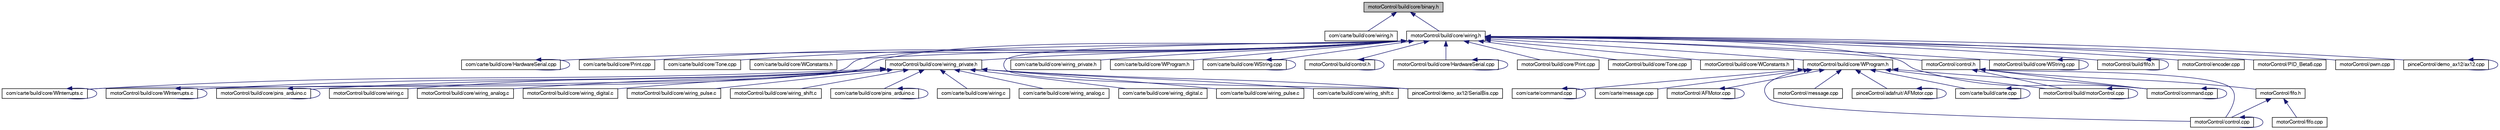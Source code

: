 digraph G
{
  edge [fontname="FreeSans",fontsize="10",labelfontname="FreeSans",labelfontsize="10"];
  node [fontname="FreeSans",fontsize="10",shape=record];
  Node1 [label="motorControl/build/core/binary.h",height=0.2,width=0.4,color="black", fillcolor="grey75", style="filled" fontcolor="black"];
  Node1 -> Node2 [dir=back,color="midnightblue",fontsize="10",style="solid",fontname="FreeSans"];
  Node2 [label="com/carte/build/core/wiring.h",height=0.2,width=0.4,color="black", fillcolor="white", style="filled",URL="$com_2carte_2build_2core_2wiring_8h.html"];
  Node1 -> Node3 [dir=back,color="midnightblue",fontsize="10",style="solid",fontname="FreeSans"];
  Node3 [label="motorControl/build/core/wiring.h",height=0.2,width=0.4,color="black", fillcolor="white", style="filled",URL="$motor_control_2build_2core_2wiring_8h.html"];
  Node3 -> Node4 [dir=back,color="midnightblue",fontsize="10",style="solid",fontname="FreeSans"];
  Node4 [label="com/carte/build/core/HardwareSerial.cpp",height=0.2,width=0.4,color="black", fillcolor="white", style="filled",URL="$com_2carte_2build_2core_2_hardware_serial_8cpp.html"];
  Node4 -> Node4 [dir=back,color="midnightblue",fontsize="10",style="solid",fontname="FreeSans"];
  Node3 -> Node5 [dir=back,color="midnightblue",fontsize="10",style="solid",fontname="FreeSans"];
  Node5 [label="com/carte/build/core/Print.cpp",height=0.2,width=0.4,color="black", fillcolor="white", style="filled",URL="$com_2carte_2build_2core_2_print_8cpp.html"];
  Node3 -> Node6 [dir=back,color="midnightblue",fontsize="10",style="solid",fontname="FreeSans"];
  Node6 [label="com/carte/build/core/Tone.cpp",height=0.2,width=0.4,color="black", fillcolor="white", style="filled",URL="$com_2carte_2build_2core_2_tone_8cpp.html"];
  Node3 -> Node7 [dir=back,color="midnightblue",fontsize="10",style="solid",fontname="FreeSans"];
  Node7 [label="com/carte/build/core/WConstants.h",height=0.2,width=0.4,color="black", fillcolor="white", style="filled",URL="$com_2carte_2build_2core_2_w_constants_8h.html"];
  Node3 -> Node8 [dir=back,color="midnightblue",fontsize="10",style="solid",fontname="FreeSans"];
  Node8 [label="com/carte/build/core/WInterrupts.c",height=0.2,width=0.4,color="black", fillcolor="white", style="filled",URL="$com_2carte_2build_2core_2_w_interrupts_8c.html"];
  Node8 -> Node8 [dir=back,color="midnightblue",fontsize="10",style="solid",fontname="FreeSans"];
  Node3 -> Node9 [dir=back,color="midnightblue",fontsize="10",style="solid",fontname="FreeSans"];
  Node9 [label="com/carte/build/core/wiring_private.h",height=0.2,width=0.4,color="black", fillcolor="white", style="filled",URL="$com_2carte_2build_2core_2wiring__private_8h.html"];
  Node3 -> Node10 [dir=back,color="midnightblue",fontsize="10",style="solid",fontname="FreeSans"];
  Node10 [label="com/carte/build/core/WProgram.h",height=0.2,width=0.4,color="black", fillcolor="white", style="filled",URL="$com_2carte_2build_2core_2_w_program_8h.html"];
  Node3 -> Node11 [dir=back,color="midnightblue",fontsize="10",style="solid",fontname="FreeSans"];
  Node11 [label="com/carte/build/core/WString.cpp",height=0.2,width=0.4,color="black", fillcolor="white", style="filled",URL="$com_2carte_2build_2core_2_w_string_8cpp.html"];
  Node11 -> Node11 [dir=back,color="midnightblue",fontsize="10",style="solid",fontname="FreeSans"];
  Node3 -> Node12 [dir=back,color="midnightblue",fontsize="10",style="solid",fontname="FreeSans"];
  Node12 [label="motorControl/build/control.h",height=0.2,width=0.4,color="black", fillcolor="white", style="filled",URL="$build_2control_8h.html"];
  Node12 -> Node12 [dir=back,color="midnightblue",fontsize="10",style="solid",fontname="FreeSans"];
  Node3 -> Node13 [dir=back,color="midnightblue",fontsize="10",style="solid",fontname="FreeSans"];
  Node13 [label="motorControl/build/core/HardwareSerial.cpp",height=0.2,width=0.4,color="black", fillcolor="white", style="filled",URL="$motor_control_2build_2core_2_hardware_serial_8cpp.html"];
  Node13 -> Node13 [dir=back,color="midnightblue",fontsize="10",style="solid",fontname="FreeSans"];
  Node3 -> Node14 [dir=back,color="midnightblue",fontsize="10",style="solid",fontname="FreeSans"];
  Node14 [label="motorControl/build/core/Print.cpp",height=0.2,width=0.4,color="black", fillcolor="white", style="filled",URL="$motor_control_2build_2core_2_print_8cpp.html"];
  Node3 -> Node15 [dir=back,color="midnightblue",fontsize="10",style="solid",fontname="FreeSans"];
  Node15 [label="motorControl/build/core/Tone.cpp",height=0.2,width=0.4,color="black", fillcolor="white", style="filled",URL="$motor_control_2build_2core_2_tone_8cpp.html"];
  Node3 -> Node16 [dir=back,color="midnightblue",fontsize="10",style="solid",fontname="FreeSans"];
  Node16 [label="motorControl/build/core/WConstants.h",height=0.2,width=0.4,color="black", fillcolor="white", style="filled",URL="$motor_control_2build_2core_2_w_constants_8h.html"];
  Node3 -> Node17 [dir=back,color="midnightblue",fontsize="10",style="solid",fontname="FreeSans"];
  Node17 [label="motorControl/build/core/WInterrupts.c",height=0.2,width=0.4,color="black", fillcolor="white", style="filled",URL="$motor_control_2build_2core_2_w_interrupts_8c.html"];
  Node17 -> Node17 [dir=back,color="midnightblue",fontsize="10",style="solid",fontname="FreeSans"];
  Node3 -> Node18 [dir=back,color="midnightblue",fontsize="10",style="solid",fontname="FreeSans"];
  Node18 [label="motorControl/build/core/wiring_private.h",height=0.2,width=0.4,color="black", fillcolor="white", style="filled",URL="$motor_control_2build_2core_2wiring__private_8h.html"];
  Node18 -> Node19 [dir=back,color="midnightblue",fontsize="10",style="solid",fontname="FreeSans"];
  Node19 [label="com/carte/build/core/pins_arduino.c",height=0.2,width=0.4,color="black", fillcolor="white", style="filled",URL="$com_2carte_2build_2core_2pins__arduino_8c.html"];
  Node19 -> Node19 [dir=back,color="midnightblue",fontsize="10",style="solid",fontname="FreeSans"];
  Node18 -> Node8 [dir=back,color="midnightblue",fontsize="10",style="solid",fontname="FreeSans"];
  Node18 -> Node20 [dir=back,color="midnightblue",fontsize="10",style="solid",fontname="FreeSans"];
  Node20 [label="com/carte/build/core/wiring.c",height=0.2,width=0.4,color="black", fillcolor="white", style="filled",URL="$com_2carte_2build_2core_2wiring_8c.html"];
  Node18 -> Node21 [dir=back,color="midnightblue",fontsize="10",style="solid",fontname="FreeSans"];
  Node21 [label="com/carte/build/core/wiring_analog.c",height=0.2,width=0.4,color="black", fillcolor="white", style="filled",URL="$com_2carte_2build_2core_2wiring__analog_8c.html"];
  Node18 -> Node22 [dir=back,color="midnightblue",fontsize="10",style="solid",fontname="FreeSans"];
  Node22 [label="com/carte/build/core/wiring_digital.c",height=0.2,width=0.4,color="black", fillcolor="white", style="filled",URL="$com_2carte_2build_2core_2wiring__digital_8c.html"];
  Node18 -> Node23 [dir=back,color="midnightblue",fontsize="10",style="solid",fontname="FreeSans"];
  Node23 [label="com/carte/build/core/wiring_pulse.c",height=0.2,width=0.4,color="black", fillcolor="white", style="filled",URL="$com_2carte_2build_2core_2wiring__pulse_8c.html"];
  Node18 -> Node24 [dir=back,color="midnightblue",fontsize="10",style="solid",fontname="FreeSans"];
  Node24 [label="com/carte/build/core/wiring_shift.c",height=0.2,width=0.4,color="black", fillcolor="white", style="filled",URL="$com_2carte_2build_2core_2wiring__shift_8c.html"];
  Node18 -> Node25 [dir=back,color="midnightblue",fontsize="10",style="solid",fontname="FreeSans"];
  Node25 [label="motorControl/build/core/pins_arduino.c",height=0.2,width=0.4,color="black", fillcolor="white", style="filled",URL="$motor_control_2build_2core_2pins__arduino_8c.html"];
  Node25 -> Node25 [dir=back,color="midnightblue",fontsize="10",style="solid",fontname="FreeSans"];
  Node18 -> Node17 [dir=back,color="midnightblue",fontsize="10",style="solid",fontname="FreeSans"];
  Node18 -> Node26 [dir=back,color="midnightblue",fontsize="10",style="solid",fontname="FreeSans"];
  Node26 [label="motorControl/build/core/wiring.c",height=0.2,width=0.4,color="black", fillcolor="white", style="filled",URL="$motor_control_2build_2core_2wiring_8c.html"];
  Node18 -> Node27 [dir=back,color="midnightblue",fontsize="10",style="solid",fontname="FreeSans"];
  Node27 [label="motorControl/build/core/wiring_analog.c",height=0.2,width=0.4,color="black", fillcolor="white", style="filled",URL="$motor_control_2build_2core_2wiring__analog_8c.html"];
  Node18 -> Node28 [dir=back,color="midnightblue",fontsize="10",style="solid",fontname="FreeSans"];
  Node28 [label="motorControl/build/core/wiring_digital.c",height=0.2,width=0.4,color="black", fillcolor="white", style="filled",URL="$motor_control_2build_2core_2wiring__digital_8c.html"];
  Node18 -> Node29 [dir=back,color="midnightblue",fontsize="10",style="solid",fontname="FreeSans"];
  Node29 [label="motorControl/build/core/wiring_pulse.c",height=0.2,width=0.4,color="black", fillcolor="white", style="filled",URL="$motor_control_2build_2core_2wiring__pulse_8c.html"];
  Node18 -> Node30 [dir=back,color="midnightblue",fontsize="10",style="solid",fontname="FreeSans"];
  Node30 [label="motorControl/build/core/wiring_shift.c",height=0.2,width=0.4,color="black", fillcolor="white", style="filled",URL="$motor_control_2build_2core_2wiring__shift_8c.html"];
  Node18 -> Node31 [dir=back,color="midnightblue",fontsize="10",style="solid",fontname="FreeSans"];
  Node31 [label="pinceControl/demo_ax12/SerialBis.cpp",height=0.2,width=0.4,color="black", fillcolor="white", style="filled",URL="$_serial_bis_8cpp.html"];
  Node3 -> Node32 [dir=back,color="midnightblue",fontsize="10",style="solid",fontname="FreeSans"];
  Node32 [label="motorControl/build/core/WProgram.h",height=0.2,width=0.4,color="black", fillcolor="white", style="filled",URL="$motor_control_2build_2core_2_w_program_8h.html"];
  Node32 -> Node33 [dir=back,color="midnightblue",fontsize="10",style="solid",fontname="FreeSans"];
  Node33 [label="com/carte/build/carte.cpp",height=0.2,width=0.4,color="black", fillcolor="white", style="filled",URL="$carte_8cpp.html"];
  Node33 -> Node33 [dir=back,color="midnightblue",fontsize="10",style="solid",fontname="FreeSans"];
  Node32 -> Node34 [dir=back,color="midnightblue",fontsize="10",style="solid",fontname="FreeSans"];
  Node34 [label="com/carte/command.cpp",height=0.2,width=0.4,color="black", fillcolor="white", style="filled",URL="$com_2carte_2command_8cpp.html"];
  Node34 -> Node34 [dir=back,color="midnightblue",fontsize="10",style="solid",fontname="FreeSans"];
  Node32 -> Node35 [dir=back,color="midnightblue",fontsize="10",style="solid",fontname="FreeSans"];
  Node35 [label="com/carte/message.cpp",height=0.2,width=0.4,color="black", fillcolor="white", style="filled",URL="$com_2carte_2message_8cpp.html"];
  Node32 -> Node36 [dir=back,color="midnightblue",fontsize="10",style="solid",fontname="FreeSans"];
  Node36 [label="motorControl/AFMotor.cpp",height=0.2,width=0.4,color="black", fillcolor="white", style="filled",URL="$motor_control_2_a_f_motor_8cpp.html"];
  Node36 -> Node36 [dir=back,color="midnightblue",fontsize="10",style="solid",fontname="FreeSans"];
  Node32 -> Node37 [dir=back,color="midnightblue",fontsize="10",style="solid",fontname="FreeSans"];
  Node37 [label="motorControl/build/motorControl.cpp",height=0.2,width=0.4,color="black", fillcolor="white", style="filled",URL="$motor_control_8cpp.html"];
  Node37 -> Node37 [dir=back,color="midnightblue",fontsize="10",style="solid",fontname="FreeSans"];
  Node32 -> Node38 [dir=back,color="midnightblue",fontsize="10",style="solid",fontname="FreeSans"];
  Node38 [label="motorControl/command.cpp",height=0.2,width=0.4,color="black", fillcolor="white", style="filled",URL="$motor_control_2command_8cpp.html"];
  Node38 -> Node38 [dir=back,color="midnightblue",fontsize="10",style="solid",fontname="FreeSans"];
  Node32 -> Node39 [dir=back,color="midnightblue",fontsize="10",style="solid",fontname="FreeSans"];
  Node39 [label="motorControl/control.cpp",height=0.2,width=0.4,color="black", fillcolor="white", style="filled",URL="$control_8cpp.html"];
  Node39 -> Node39 [dir=back,color="midnightblue",fontsize="10",style="solid",fontname="FreeSans"];
  Node32 -> Node40 [dir=back,color="midnightblue",fontsize="10",style="solid",fontname="FreeSans"];
  Node40 [label="motorControl/message.cpp",height=0.2,width=0.4,color="black", fillcolor="white", style="filled",URL="$motor_control_2message_8cpp.html"];
  Node32 -> Node41 [dir=back,color="midnightblue",fontsize="10",style="solid",fontname="FreeSans"];
  Node41 [label="pinceControl/adafruit/AFMotor.cpp",height=0.2,width=0.4,color="black", fillcolor="white", style="filled",URL="$pince_control_2adafruit_2_a_f_motor_8cpp.html"];
  Node41 -> Node41 [dir=back,color="midnightblue",fontsize="10",style="solid",fontname="FreeSans"];
  Node3 -> Node42 [dir=back,color="midnightblue",fontsize="10",style="solid",fontname="FreeSans"];
  Node42 [label="motorControl/build/core/WString.cpp",height=0.2,width=0.4,color="black", fillcolor="white", style="filled",URL="$motor_control_2build_2core_2_w_string_8cpp.html"];
  Node42 -> Node42 [dir=back,color="midnightblue",fontsize="10",style="solid",fontname="FreeSans"];
  Node3 -> Node43 [dir=back,color="midnightblue",fontsize="10",style="solid",fontname="FreeSans"];
  Node43 [label="motorControl/build/fifo.h",height=0.2,width=0.4,color="black", fillcolor="white", style="filled",URL="$build_2fifo_8h.html"];
  Node43 -> Node43 [dir=back,color="midnightblue",fontsize="10",style="solid",fontname="FreeSans"];
  Node3 -> Node38 [dir=back,color="midnightblue",fontsize="10",style="solid",fontname="FreeSans"];
  Node3 -> Node44 [dir=back,color="midnightblue",fontsize="10",style="solid",fontname="FreeSans"];
  Node44 [label="motorControl/control.h",height=0.2,width=0.4,color="black", fillcolor="white", style="filled",URL="$control_8h.html"];
  Node44 -> Node37 [dir=back,color="midnightblue",fontsize="10",style="solid",fontname="FreeSans"];
  Node44 -> Node38 [dir=back,color="midnightblue",fontsize="10",style="solid",fontname="FreeSans"];
  Node44 -> Node39 [dir=back,color="midnightblue",fontsize="10",style="solid",fontname="FreeSans"];
  Node44 -> Node45 [dir=back,color="midnightblue",fontsize="10",style="solid",fontname="FreeSans"];
  Node45 [label="motorControl/fifo.h",height=0.2,width=0.4,color="black", fillcolor="white", style="filled",URL="$fifo_8h.html"];
  Node45 -> Node39 [dir=back,color="midnightblue",fontsize="10",style="solid",fontname="FreeSans"];
  Node45 -> Node46 [dir=back,color="midnightblue",fontsize="10",style="solid",fontname="FreeSans"];
  Node46 [label="motorControl/fifo.cpp",height=0.2,width=0.4,color="black", fillcolor="white", style="filled",URL="$fifo_8cpp.html"];
  Node3 -> Node47 [dir=back,color="midnightblue",fontsize="10",style="solid",fontname="FreeSans"];
  Node47 [label="motorControl/encoder.cpp",height=0.2,width=0.4,color="black", fillcolor="white", style="filled",URL="$encoder_8cpp.html"];
  Node3 -> Node48 [dir=back,color="midnightblue",fontsize="10",style="solid",fontname="FreeSans"];
  Node48 [label="motorControl/PID_Beta6.cpp",height=0.2,width=0.4,color="black", fillcolor="white", style="filled",URL="$_p_i_d___beta6_8cpp.html"];
  Node3 -> Node49 [dir=back,color="midnightblue",fontsize="10",style="solid",fontname="FreeSans"];
  Node49 [label="motorControl/pwm.cpp",height=0.2,width=0.4,color="black", fillcolor="white", style="filled",URL="$pwm_8cpp.html"];
  Node3 -> Node50 [dir=back,color="midnightblue",fontsize="10",style="solid",fontname="FreeSans"];
  Node50 [label="pinceControl/demo_ax12/ax12.cpp",height=0.2,width=0.4,color="black", fillcolor="white", style="filled",URL="$ax12_8cpp.html"];
  Node50 -> Node50 [dir=back,color="midnightblue",fontsize="10",style="solid",fontname="FreeSans"];
  Node3 -> Node31 [dir=back,color="midnightblue",fontsize="10",style="solid",fontname="FreeSans"];
}
